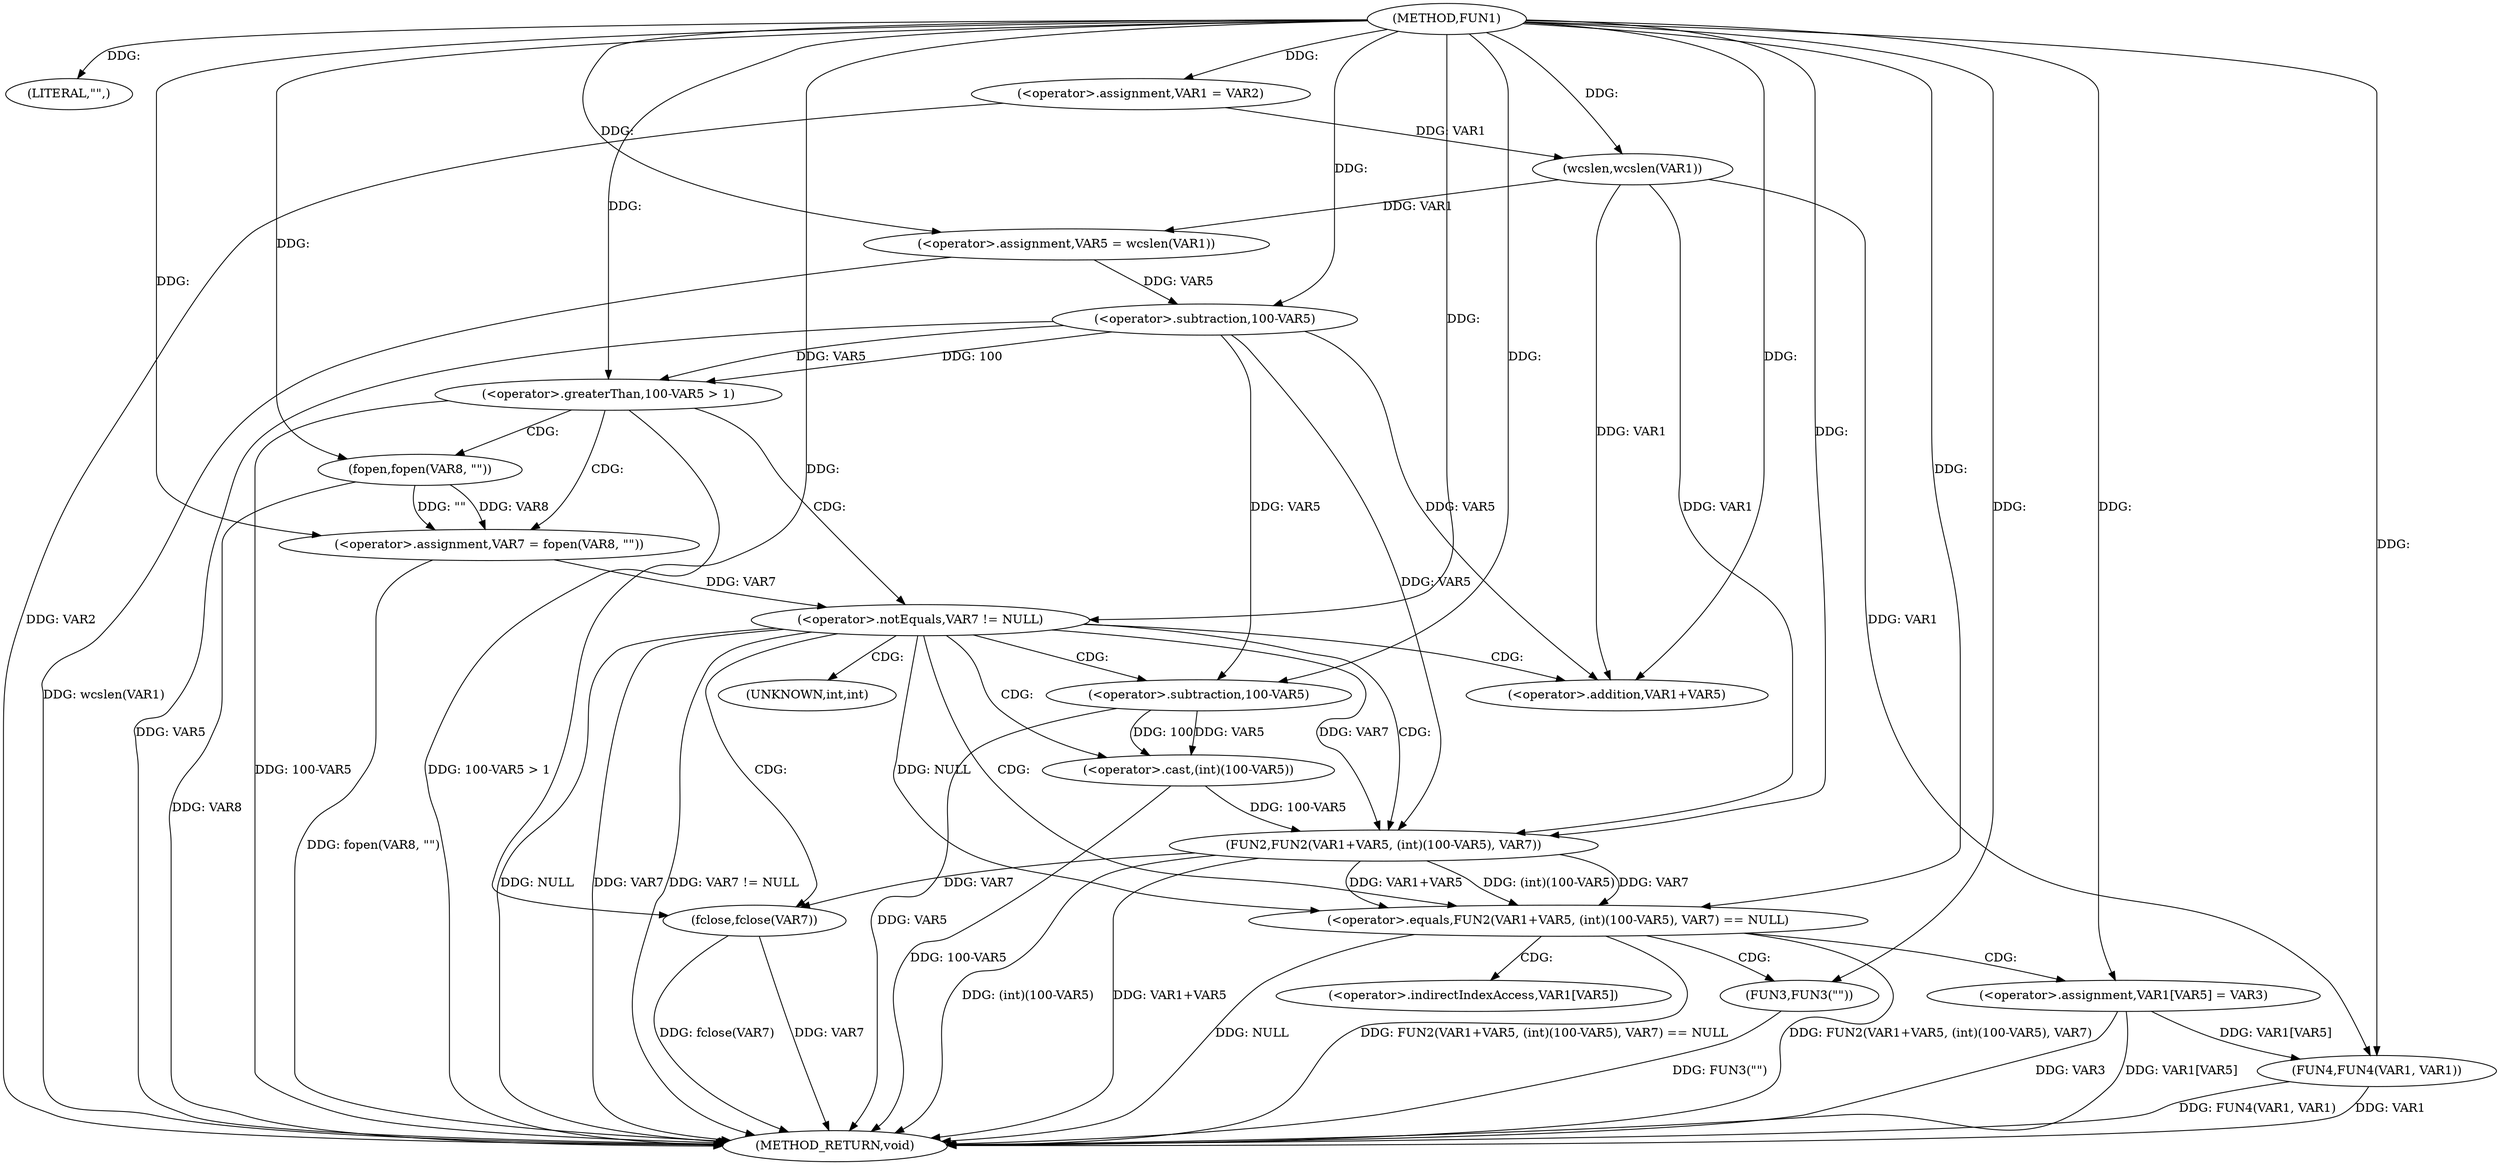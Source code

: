 digraph FUN1 {  
"1000100" [label = "(METHOD,FUN1)" ]
"1000161" [label = "(METHOD_RETURN,void)" ]
"1000103" [label = "(LITERAL,\"\",)" ]
"1000104" [label = "(<operator>.assignment,VAR1 = VAR2)" ]
"1000111" [label = "(<operator>.assignment,VAR5 = wcslen(VAR1))" ]
"1000113" [label = "(wcslen,wcslen(VAR1))" ]
"1000117" [label = "(<operator>.greaterThan,100-VAR5 > 1)" ]
"1000118" [label = "(<operator>.subtraction,100-VAR5)" ]
"1000123" [label = "(<operator>.assignment,VAR7 = fopen(VAR8, \"\"))" ]
"1000125" [label = "(fopen,fopen(VAR8, \"\"))" ]
"1000129" [label = "(<operator>.notEquals,VAR7 != NULL)" ]
"1000134" [label = "(<operator>.equals,FUN2(VAR1+VAR5, (int)(100-VAR5), VAR7) == NULL)" ]
"1000135" [label = "(FUN2,FUN2(VAR1+VAR5, (int)(100-VAR5), VAR7))" ]
"1000136" [label = "(<operator>.addition,VAR1+VAR5)" ]
"1000139" [label = "(<operator>.cast,(int)(100-VAR5))" ]
"1000141" [label = "(<operator>.subtraction,100-VAR5)" ]
"1000147" [label = "(FUN3,FUN3(\"\"))" ]
"1000149" [label = "(<operator>.assignment,VAR1[VAR5] = VAR3)" ]
"1000154" [label = "(fclose,fclose(VAR7))" ]
"1000158" [label = "(FUN4,FUN4(VAR1, VAR1))" ]
"1000140" [label = "(UNKNOWN,int,int)" ]
"1000150" [label = "(<operator>.indirectIndexAccess,VAR1[VAR5])" ]
  "1000123" -> "1000161"  [ label = "DDG: fopen(VAR8, \"\")"] 
  "1000158" -> "1000161"  [ label = "DDG: VAR1"] 
  "1000149" -> "1000161"  [ label = "DDG: VAR3"] 
  "1000117" -> "1000161"  [ label = "DDG: 100-VAR5"] 
  "1000154" -> "1000161"  [ label = "DDG: fclose(VAR7)"] 
  "1000149" -> "1000161"  [ label = "DDG: VAR1[VAR5]"] 
  "1000104" -> "1000161"  [ label = "DDG: VAR2"] 
  "1000129" -> "1000161"  [ label = "DDG: NULL"] 
  "1000117" -> "1000161"  [ label = "DDG: 100-VAR5 > 1"] 
  "1000129" -> "1000161"  [ label = "DDG: VAR7"] 
  "1000125" -> "1000161"  [ label = "DDG: VAR8"] 
  "1000139" -> "1000161"  [ label = "DDG: 100-VAR5"] 
  "1000135" -> "1000161"  [ label = "DDG: (int)(100-VAR5)"] 
  "1000129" -> "1000161"  [ label = "DDG: VAR7 != NULL"] 
  "1000154" -> "1000161"  [ label = "DDG: VAR7"] 
  "1000158" -> "1000161"  [ label = "DDG: FUN4(VAR1, VAR1)"] 
  "1000134" -> "1000161"  [ label = "DDG: FUN2(VAR1+VAR5, (int)(100-VAR5), VAR7) == NULL"] 
  "1000134" -> "1000161"  [ label = "DDG: FUN2(VAR1+VAR5, (int)(100-VAR5), VAR7)"] 
  "1000111" -> "1000161"  [ label = "DDG: wcslen(VAR1)"] 
  "1000118" -> "1000161"  [ label = "DDG: VAR5"] 
  "1000141" -> "1000161"  [ label = "DDG: VAR5"] 
  "1000135" -> "1000161"  [ label = "DDG: VAR1+VAR5"] 
  "1000134" -> "1000161"  [ label = "DDG: NULL"] 
  "1000147" -> "1000161"  [ label = "DDG: FUN3(\"\")"] 
  "1000100" -> "1000103"  [ label = "DDG: "] 
  "1000100" -> "1000104"  [ label = "DDG: "] 
  "1000113" -> "1000111"  [ label = "DDG: VAR1"] 
  "1000100" -> "1000111"  [ label = "DDG: "] 
  "1000104" -> "1000113"  [ label = "DDG: VAR1"] 
  "1000100" -> "1000113"  [ label = "DDG: "] 
  "1000118" -> "1000117"  [ label = "DDG: 100"] 
  "1000118" -> "1000117"  [ label = "DDG: VAR5"] 
  "1000100" -> "1000118"  [ label = "DDG: "] 
  "1000111" -> "1000118"  [ label = "DDG: VAR5"] 
  "1000100" -> "1000117"  [ label = "DDG: "] 
  "1000125" -> "1000123"  [ label = "DDG: VAR8"] 
  "1000125" -> "1000123"  [ label = "DDG: \"\""] 
  "1000100" -> "1000123"  [ label = "DDG: "] 
  "1000100" -> "1000125"  [ label = "DDG: "] 
  "1000123" -> "1000129"  [ label = "DDG: VAR7"] 
  "1000100" -> "1000129"  [ label = "DDG: "] 
  "1000135" -> "1000134"  [ label = "DDG: VAR1+VAR5"] 
  "1000135" -> "1000134"  [ label = "DDG: (int)(100-VAR5)"] 
  "1000135" -> "1000134"  [ label = "DDG: VAR7"] 
  "1000113" -> "1000135"  [ label = "DDG: VAR1"] 
  "1000100" -> "1000135"  [ label = "DDG: "] 
  "1000118" -> "1000135"  [ label = "DDG: VAR5"] 
  "1000113" -> "1000136"  [ label = "DDG: VAR1"] 
  "1000100" -> "1000136"  [ label = "DDG: "] 
  "1000118" -> "1000136"  [ label = "DDG: VAR5"] 
  "1000139" -> "1000135"  [ label = "DDG: 100-VAR5"] 
  "1000141" -> "1000139"  [ label = "DDG: 100"] 
  "1000141" -> "1000139"  [ label = "DDG: VAR5"] 
  "1000100" -> "1000141"  [ label = "DDG: "] 
  "1000118" -> "1000141"  [ label = "DDG: VAR5"] 
  "1000129" -> "1000135"  [ label = "DDG: VAR7"] 
  "1000129" -> "1000134"  [ label = "DDG: NULL"] 
  "1000100" -> "1000134"  [ label = "DDG: "] 
  "1000100" -> "1000147"  [ label = "DDG: "] 
  "1000100" -> "1000149"  [ label = "DDG: "] 
  "1000135" -> "1000154"  [ label = "DDG: VAR7"] 
  "1000100" -> "1000154"  [ label = "DDG: "] 
  "1000113" -> "1000158"  [ label = "DDG: VAR1"] 
  "1000149" -> "1000158"  [ label = "DDG: VAR1[VAR5]"] 
  "1000100" -> "1000158"  [ label = "DDG: "] 
  "1000117" -> "1000125"  [ label = "CDG: "] 
  "1000117" -> "1000129"  [ label = "CDG: "] 
  "1000117" -> "1000123"  [ label = "CDG: "] 
  "1000129" -> "1000141"  [ label = "CDG: "] 
  "1000129" -> "1000154"  [ label = "CDG: "] 
  "1000129" -> "1000139"  [ label = "CDG: "] 
  "1000129" -> "1000135"  [ label = "CDG: "] 
  "1000129" -> "1000136"  [ label = "CDG: "] 
  "1000129" -> "1000140"  [ label = "CDG: "] 
  "1000129" -> "1000134"  [ label = "CDG: "] 
  "1000134" -> "1000147"  [ label = "CDG: "] 
  "1000134" -> "1000150"  [ label = "CDG: "] 
  "1000134" -> "1000149"  [ label = "CDG: "] 
}
